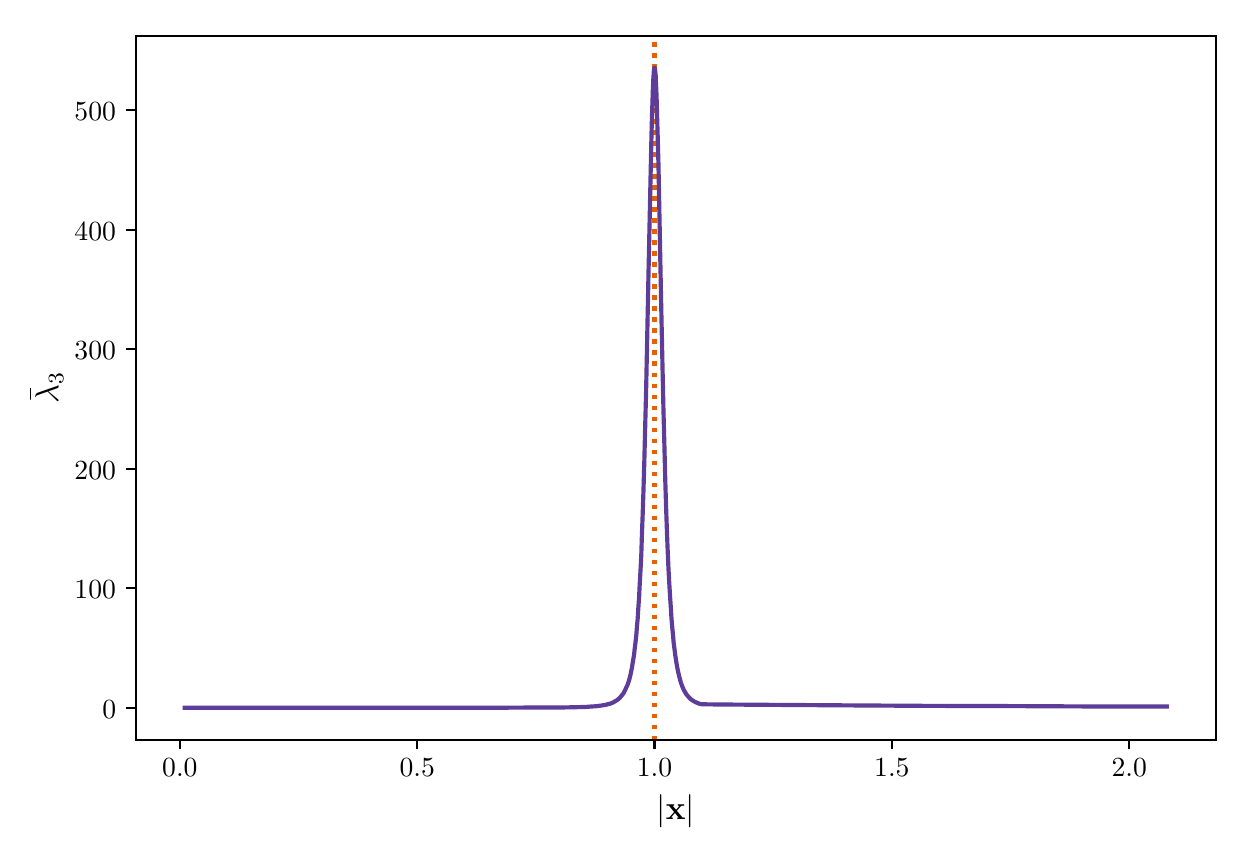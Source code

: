\begingroup%
\makeatletter%
\begin{pgfpicture}%
\pgfpathrectangle{\pgfpointorigin}{\pgfqpoint{6.0in}{4.0in}}%
\pgfusepath{use as bounding box, clip}%
\begin{pgfscope}%
\pgfsetbuttcap%
\pgfsetmiterjoin%
\definecolor{currentfill}{rgb}{1.0,1.0,1.0}%
\pgfsetfillcolor{currentfill}%
\pgfsetlinewidth{0.0pt}%
\definecolor{currentstroke}{rgb}{1.0,1.0,1.0}%
\pgfsetstrokecolor{currentstroke}%
\pgfsetdash{}{0pt}%
\pgfpathmoveto{\pgfqpoint{0.0in}{0.0in}}%
\pgfpathlineto{\pgfqpoint{6.0in}{0.0in}}%
\pgfpathlineto{\pgfqpoint{6.0in}{4.0in}}%
\pgfpathlineto{\pgfqpoint{0.0in}{4.0in}}%
\pgfpathclose%
\pgfusepath{fill}%
\end{pgfscope}%
\begin{pgfscope}%
\pgfsetbuttcap%
\pgfsetmiterjoin%
\pgfsetlinewidth{0.0pt}%
\definecolor{currentstroke}{rgb}{0.0,0.0,0.0}%
\pgfsetstrokecolor{currentstroke}%
\pgfsetstrokeopacity{0.0}%
\pgfsetdash{}{0pt}%
\pgfpathmoveto{\pgfqpoint{0.54in}{0.44in}}%
\pgfpathlineto{\pgfqpoint{5.94in}{0.44in}}%
\pgfpathlineto{\pgfqpoint{5.94in}{3.96in}}%
\pgfpathlineto{\pgfqpoint{0.54in}{3.96in}}%
\pgfpathclose%
\pgfusepath{}%
\end{pgfscope}%
\begin{pgfscope}%
\pgfsetbuttcap%
\pgfsetroundjoin%
\definecolor{currentfill}{rgb}{0.0,0.0,0.0}%
\pgfsetfillcolor{currentfill}%
\pgfsetlinewidth{0.803pt}%
\definecolor{currentstroke}{rgb}{0.0,0.0,0.0}%
\pgfsetstrokecolor{currentstroke}%
\pgfsetdash{}{0pt}%
\pgfsys@defobject{currentmarker}{\pgfqpoint{0.0in}{-0.049in}}{\pgfqpoint{0.0in}{0.0in}}{%
\pgfpathmoveto{\pgfqpoint{0.0in}{0.0in}}%
\pgfpathlineto{\pgfqpoint{0.0in}{-0.049in}}%
\pgfusepath{stroke,fill}%
}%
\begin{pgfscope}%
\pgfsys@transformshift{0.761in}{0.44in}%
\pgfsys@useobject{currentmarker}{}%
\end{pgfscope}%
\end{pgfscope}%
\begin{pgfscope}%
\pgftext[x=0.761in,y=0.343in,,top]{\sffamily\fontsize{10.0}{12.0}\selectfont \(\displaystyle 0.0\)}%
\end{pgfscope}%
\begin{pgfscope}%
\pgfsetbuttcap%
\pgfsetroundjoin%
\definecolor{currentfill}{rgb}{0.0,0.0,0.0}%
\pgfsetfillcolor{currentfill}%
\pgfsetlinewidth{0.803pt}%
\definecolor{currentstroke}{rgb}{0.0,0.0,0.0}%
\pgfsetstrokecolor{currentstroke}%
\pgfsetdash{}{0pt}%
\pgfsys@defobject{currentmarker}{\pgfqpoint{0.0in}{-0.049in}}{\pgfqpoint{0.0in}{0.0in}}{%
\pgfpathmoveto{\pgfqpoint{0.0in}{0.0in}}%
\pgfpathlineto{\pgfqpoint{0.0in}{-0.049in}}%
\pgfusepath{stroke,fill}%
}%
\begin{pgfscope}%
\pgfsys@transformshift{1.948in}{0.44in}%
\pgfsys@useobject{currentmarker}{}%
\end{pgfscope}%
\end{pgfscope}%
\begin{pgfscope}%
\pgftext[x=1.948in,y=0.343in,,top]{\sffamily\fontsize{10.0}{12.0}\selectfont \(\displaystyle 0.5\)}%
\end{pgfscope}%
\begin{pgfscope}%
\pgfsetbuttcap%
\pgfsetroundjoin%
\definecolor{currentfill}{rgb}{0.0,0.0,0.0}%
\pgfsetfillcolor{currentfill}%
\pgfsetlinewidth{0.803pt}%
\definecolor{currentstroke}{rgb}{0.0,0.0,0.0}%
\pgfsetstrokecolor{currentstroke}%
\pgfsetdash{}{0pt}%
\pgfsys@defobject{currentmarker}{\pgfqpoint{0.0in}{-0.049in}}{\pgfqpoint{0.0in}{0.0in}}{%
\pgfpathmoveto{\pgfqpoint{0.0in}{0.0in}}%
\pgfpathlineto{\pgfqpoint{0.0in}{-0.049in}}%
\pgfusepath{stroke,fill}%
}%
\begin{pgfscope}%
\pgfsys@transformshift{3.134in}{0.44in}%
\pgfsys@useobject{currentmarker}{}%
\end{pgfscope}%
\end{pgfscope}%
\begin{pgfscope}%
\pgftext[x=3.134in,y=0.343in,,top]{\sffamily\fontsize{10.0}{12.0}\selectfont \(\displaystyle 1.0\)}%
\end{pgfscope}%
\begin{pgfscope}%
\pgfsetbuttcap%
\pgfsetroundjoin%
\definecolor{currentfill}{rgb}{0.0,0.0,0.0}%
\pgfsetfillcolor{currentfill}%
\pgfsetlinewidth{0.803pt}%
\definecolor{currentstroke}{rgb}{0.0,0.0,0.0}%
\pgfsetstrokecolor{currentstroke}%
\pgfsetdash{}{0pt}%
\pgfsys@defobject{currentmarker}{\pgfqpoint{0.0in}{-0.049in}}{\pgfqpoint{0.0in}{0.0in}}{%
\pgfpathmoveto{\pgfqpoint{0.0in}{0.0in}}%
\pgfpathlineto{\pgfqpoint{0.0in}{-0.049in}}%
\pgfusepath{stroke,fill}%
}%
\begin{pgfscope}%
\pgfsys@transformshift{4.321in}{0.44in}%
\pgfsys@useobject{currentmarker}{}%
\end{pgfscope}%
\end{pgfscope}%
\begin{pgfscope}%
\pgftext[x=4.321in,y=0.343in,,top]{\sffamily\fontsize{10.0}{12.0}\selectfont \(\displaystyle 1.5\)}%
\end{pgfscope}%
\begin{pgfscope}%
\pgfsetbuttcap%
\pgfsetroundjoin%
\definecolor{currentfill}{rgb}{0.0,0.0,0.0}%
\pgfsetfillcolor{currentfill}%
\pgfsetlinewidth{0.803pt}%
\definecolor{currentstroke}{rgb}{0.0,0.0,0.0}%
\pgfsetstrokecolor{currentstroke}%
\pgfsetdash{}{0pt}%
\pgfsys@defobject{currentmarker}{\pgfqpoint{0.0in}{-0.049in}}{\pgfqpoint{0.0in}{0.0in}}{%
\pgfpathmoveto{\pgfqpoint{0.0in}{0.0in}}%
\pgfpathlineto{\pgfqpoint{0.0in}{-0.049in}}%
\pgfusepath{stroke,fill}%
}%
\begin{pgfscope}%
\pgfsys@transformshift{5.508in}{0.44in}%
\pgfsys@useobject{currentmarker}{}%
\end{pgfscope}%
\end{pgfscope}%
\begin{pgfscope}%
\pgftext[x=5.508in,y=0.343in,,top]{\sffamily\fontsize{10.0}{12.0}\selectfont \(\displaystyle 2.0\)}%
\end{pgfscope}%
\begin{pgfscope}%
\pgftext[x=3.24in,y=0.167in,,top]{\sffamily\fontsize{12.0}{14.4}\selectfont \(\displaystyle \left|\mathbf{x}\right|\)}%
\end{pgfscope}%
\begin{pgfscope}%
\pgfsetbuttcap%
\pgfsetroundjoin%
\definecolor{currentfill}{rgb}{0.0,0.0,0.0}%
\pgfsetfillcolor{currentfill}%
\pgfsetlinewidth{0.803pt}%
\definecolor{currentstroke}{rgb}{0.0,0.0,0.0}%
\pgfsetstrokecolor{currentstroke}%
\pgfsetdash{}{0pt}%
\pgfsys@defobject{currentmarker}{\pgfqpoint{-0.049in}{0.0in}}{\pgfqpoint{0.0in}{0.0in}}{%
\pgfpathmoveto{\pgfqpoint{0.0in}{0.0in}}%
\pgfpathlineto{\pgfqpoint{-0.049in}{0.0in}}%
\pgfusepath{stroke,fill}%
}%
\begin{pgfscope}%
\pgfsys@transformshift{0.54in}{0.6in}%
\pgfsys@useobject{currentmarker}{}%
\end{pgfscope}%
\end{pgfscope}%
\begin{pgfscope}%
\pgftext[x=0.373in,y=0.547in,left,base]{\sffamily\fontsize{10.0}{12.0}\selectfont \(\displaystyle 0\)}%
\end{pgfscope}%
\begin{pgfscope}%
\pgfsetbuttcap%
\pgfsetroundjoin%
\definecolor{currentfill}{rgb}{0.0,0.0,0.0}%
\pgfsetfillcolor{currentfill}%
\pgfsetlinewidth{0.803pt}%
\definecolor{currentstroke}{rgb}{0.0,0.0,0.0}%
\pgfsetstrokecolor{currentstroke}%
\pgfsetdash{}{0pt}%
\pgfsys@defobject{currentmarker}{\pgfqpoint{-0.049in}{0.0in}}{\pgfqpoint{0.0in}{0.0in}}{%
\pgfpathmoveto{\pgfqpoint{0.0in}{0.0in}}%
\pgfpathlineto{\pgfqpoint{-0.049in}{0.0in}}%
\pgfusepath{stroke,fill}%
}%
\begin{pgfscope}%
\pgfsys@transformshift{0.54in}{1.198in}%
\pgfsys@useobject{currentmarker}{}%
\end{pgfscope}%
\end{pgfscope}%
\begin{pgfscope}%
\pgftext[x=0.234in,y=1.145in,left,base]{\sffamily\fontsize{10.0}{12.0}\selectfont \(\displaystyle 100\)}%
\end{pgfscope}%
\begin{pgfscope}%
\pgfsetbuttcap%
\pgfsetroundjoin%
\definecolor{currentfill}{rgb}{0.0,0.0,0.0}%
\pgfsetfillcolor{currentfill}%
\pgfsetlinewidth{0.803pt}%
\definecolor{currentstroke}{rgb}{0.0,0.0,0.0}%
\pgfsetstrokecolor{currentstroke}%
\pgfsetdash{}{0pt}%
\pgfsys@defobject{currentmarker}{\pgfqpoint{-0.049in}{0.0in}}{\pgfqpoint{0.0in}{0.0in}}{%
\pgfpathmoveto{\pgfqpoint{0.0in}{0.0in}}%
\pgfpathlineto{\pgfqpoint{-0.049in}{0.0in}}%
\pgfusepath{stroke,fill}%
}%
\begin{pgfscope}%
\pgfsys@transformshift{0.54in}{1.795in}%
\pgfsys@useobject{currentmarker}{}%
\end{pgfscope}%
\end{pgfscope}%
\begin{pgfscope}%
\pgftext[x=0.234in,y=1.742in,left,base]{\sffamily\fontsize{10.0}{12.0}\selectfont \(\displaystyle 200\)}%
\end{pgfscope}%
\begin{pgfscope}%
\pgfsetbuttcap%
\pgfsetroundjoin%
\definecolor{currentfill}{rgb}{0.0,0.0,0.0}%
\pgfsetfillcolor{currentfill}%
\pgfsetlinewidth{0.803pt}%
\definecolor{currentstroke}{rgb}{0.0,0.0,0.0}%
\pgfsetstrokecolor{currentstroke}%
\pgfsetdash{}{0pt}%
\pgfsys@defobject{currentmarker}{\pgfqpoint{-0.049in}{0.0in}}{\pgfqpoint{0.0in}{0.0in}}{%
\pgfpathmoveto{\pgfqpoint{0.0in}{0.0in}}%
\pgfpathlineto{\pgfqpoint{-0.049in}{0.0in}}%
\pgfusepath{stroke,fill}%
}%
\begin{pgfscope}%
\pgfsys@transformshift{0.54in}{2.393in}%
\pgfsys@useobject{currentmarker}{}%
\end{pgfscope}%
\end{pgfscope}%
\begin{pgfscope}%
\pgftext[x=0.234in,y=2.34in,left,base]{\sffamily\fontsize{10.0}{12.0}\selectfont \(\displaystyle 300\)}%
\end{pgfscope}%
\begin{pgfscope}%
\pgfsetbuttcap%
\pgfsetroundjoin%
\definecolor{currentfill}{rgb}{0.0,0.0,0.0}%
\pgfsetfillcolor{currentfill}%
\pgfsetlinewidth{0.803pt}%
\definecolor{currentstroke}{rgb}{0.0,0.0,0.0}%
\pgfsetstrokecolor{currentstroke}%
\pgfsetdash{}{0pt}%
\pgfsys@defobject{currentmarker}{\pgfqpoint{-0.049in}{0.0in}}{\pgfqpoint{0.0in}{0.0in}}{%
\pgfpathmoveto{\pgfqpoint{0.0in}{0.0in}}%
\pgfpathlineto{\pgfqpoint{-0.049in}{0.0in}}%
\pgfusepath{stroke,fill}%
}%
\begin{pgfscope}%
\pgfsys@transformshift{0.54in}{2.99in}%
\pgfsys@useobject{currentmarker}{}%
\end{pgfscope}%
\end{pgfscope}%
\begin{pgfscope}%
\pgftext[x=0.234in,y=2.938in,left,base]{\sffamily\fontsize{10.0}{12.0}\selectfont \(\displaystyle 400\)}%
\end{pgfscope}%
\begin{pgfscope}%
\pgfsetbuttcap%
\pgfsetroundjoin%
\definecolor{currentfill}{rgb}{0.0,0.0,0.0}%
\pgfsetfillcolor{currentfill}%
\pgfsetlinewidth{0.803pt}%
\definecolor{currentstroke}{rgb}{0.0,0.0,0.0}%
\pgfsetstrokecolor{currentstroke}%
\pgfsetdash{}{0pt}%
\pgfsys@defobject{currentmarker}{\pgfqpoint{-0.049in}{0.0in}}{\pgfqpoint{0.0in}{0.0in}}{%
\pgfpathmoveto{\pgfqpoint{0.0in}{0.0in}}%
\pgfpathlineto{\pgfqpoint{-0.049in}{0.0in}}%
\pgfusepath{stroke,fill}%
}%
\begin{pgfscope}%
\pgfsys@transformshift{0.54in}{3.588in}%
\pgfsys@useobject{currentmarker}{}%
\end{pgfscope}%
\end{pgfscope}%
\begin{pgfscope}%
\pgftext[x=0.234in,y=3.535in,left,base]{\sffamily\fontsize{10.0}{12.0}\selectfont \(\displaystyle 500\)}%
\end{pgfscope}%
\begin{pgfscope}%
\pgftext[x=0.179in,y=2.2in,,bottom,rotate=90.0]{\sffamily\fontsize{12.0}{14.4}\selectfont \(\displaystyle \bar{\lambda}_{3}\)}%
\end{pgfscope}%
\begin{pgfscope}%
\pgfpathrectangle{\pgfqpoint{0.54in}{0.44in}}{\pgfqpoint{5.4in}{3.52in}}%
\pgfusepath{clip}%
\pgfsetbuttcap%
\pgfsetroundjoin%
\pgfsetlinewidth{1.506pt}%
\definecolor{currentstroke}{rgb}{0.902,0.38,0.004}%
\pgfsetstrokecolor{currentstroke}%
\pgfsetdash{{1.5pt}{2.475pt}}{0.0pt}%
\pgfpathmoveto{\pgfqpoint{3.134in}{0.44in}}%
\pgfpathlineto{\pgfqpoint{3.134in}{3.96in}}%
\pgfusepath{stroke}%
\end{pgfscope}%
\begin{pgfscope}%
\pgfpathrectangle{\pgfqpoint{0.54in}{0.44in}}{\pgfqpoint{5.4in}{3.52in}}%
\pgfusepath{clip}%
\pgfsetrectcap%
\pgfsetroundjoin%
\pgfsetlinewidth{1.506pt}%
\definecolor{currentstroke}{rgb}{0.369,0.235,0.6}%
\pgfsetstrokecolor{currentstroke}%
\pgfsetdash{}{0pt}%
\pgfpathmoveto{\pgfqpoint{0.785in}{0.6in}}%
\pgfpathlineto{\pgfqpoint{2.402in}{0.6in}}%
\pgfpathlineto{\pgfqpoint{2.402in}{0.6in}}%
\pgfpathlineto{\pgfqpoint{2.582in}{0.601in}}%
\pgfpathlineto{\pgfqpoint{2.582in}{0.601in}}%
\pgfpathlineto{\pgfqpoint{2.671in}{0.601in}}%
\pgfpathlineto{\pgfqpoint{2.671in}{0.601in}}%
\pgfpathlineto{\pgfqpoint{2.726in}{0.602in}}%
\pgfpathlineto{\pgfqpoint{2.766in}{0.603in}}%
\pgfpathlineto{\pgfqpoint{2.766in}{0.603in}}%
\pgfpathlineto{\pgfqpoint{2.796in}{0.604in}}%
\pgfpathlineto{\pgfqpoint{2.796in}{0.604in}}%
\pgfpathlineto{\pgfqpoint{2.82in}{0.606in}}%
\pgfpathlineto{\pgfqpoint{2.82in}{0.606in}}%
\pgfpathlineto{\pgfqpoint{2.84in}{0.607in}}%
\pgfpathlineto{\pgfqpoint{2.856in}{0.609in}}%
\pgfpathlineto{\pgfqpoint{2.87in}{0.611in}}%
\pgfpathlineto{\pgfqpoint{2.87in}{0.611in}}%
\pgfpathlineto{\pgfqpoint{2.883in}{0.613in}}%
\pgfpathlineto{\pgfqpoint{2.883in}{0.613in}}%
\pgfpathlineto{\pgfqpoint{2.894in}{0.615in}}%
\pgfpathlineto{\pgfqpoint{2.903in}{0.618in}}%
\pgfpathlineto{\pgfqpoint{2.903in}{0.618in}}%
\pgfpathlineto{\pgfqpoint{2.912in}{0.62in}}%
\pgfpathlineto{\pgfqpoint{2.912in}{0.62in}}%
\pgfpathlineto{\pgfqpoint{2.92in}{0.623in}}%
\pgfpathlineto{\pgfqpoint{2.927in}{0.626in}}%
\pgfpathlineto{\pgfqpoint{2.927in}{0.626in}}%
\pgfpathlineto{\pgfqpoint{2.934in}{0.63in}}%
\pgfpathlineto{\pgfqpoint{2.94in}{0.634in}}%
\pgfpathlineto{\pgfqpoint{2.94in}{0.634in}}%
\pgfpathlineto{\pgfqpoint{2.946in}{0.637in}}%
\pgfpathlineto{\pgfqpoint{2.946in}{0.637in}}%
\pgfpathlineto{\pgfqpoint{2.952in}{0.642in}}%
\pgfpathlineto{\pgfqpoint{2.957in}{0.646in}}%
\pgfpathlineto{\pgfqpoint{2.962in}{0.651in}}%
\pgfpathlineto{\pgfqpoint{2.967in}{0.657in}}%
\pgfpathlineto{\pgfqpoint{2.967in}{0.657in}}%
\pgfpathlineto{\pgfqpoint{2.972in}{0.663in}}%
\pgfpathlineto{\pgfqpoint{2.977in}{0.669in}}%
\pgfpathlineto{\pgfqpoint{2.981in}{0.676in}}%
\pgfpathlineto{\pgfqpoint{2.985in}{0.684in}}%
\pgfpathlineto{\pgfqpoint{2.989in}{0.692in}}%
\pgfpathlineto{\pgfqpoint{2.989in}{0.692in}}%
\pgfpathlineto{\pgfqpoint{2.993in}{0.701in}}%
\pgfpathlineto{\pgfqpoint{2.998in}{0.711in}}%
\pgfpathlineto{\pgfqpoint{3.002in}{0.722in}}%
\pgfpathlineto{\pgfqpoint{3.002in}{0.722in}}%
\pgfpathlineto{\pgfqpoint{3.006in}{0.734in}}%
\pgfpathlineto{\pgfqpoint{3.01in}{0.748in}}%
\pgfpathlineto{\pgfqpoint{3.014in}{0.764in}}%
\pgfpathlineto{\pgfqpoint{3.017in}{0.78in}}%
\pgfpathlineto{\pgfqpoint{3.017in}{0.78in}}%
\pgfpathlineto{\pgfqpoint{3.021in}{0.798in}}%
\pgfpathlineto{\pgfqpoint{3.021in}{0.798in}}%
\pgfpathlineto{\pgfqpoint{3.024in}{0.818in}}%
\pgfpathlineto{\pgfqpoint{3.024in}{0.818in}}%
\pgfpathlineto{\pgfqpoint{3.028in}{0.841in}}%
\pgfpathlineto{\pgfqpoint{3.032in}{0.866in}}%
\pgfpathlineto{\pgfqpoint{3.035in}{0.894in}}%
\pgfpathlineto{\pgfqpoint{3.039in}{0.926in}}%
\pgfpathlineto{\pgfqpoint{3.043in}{0.961in}}%
\pgfpathlineto{\pgfqpoint{3.046in}{1.001in}}%
\pgfpathlineto{\pgfqpoint{3.05in}{1.045in}}%
\pgfpathlineto{\pgfqpoint{3.05in}{1.045in}}%
\pgfpathlineto{\pgfqpoint{3.053in}{1.095in}}%
\pgfpathlineto{\pgfqpoint{3.057in}{1.151in}}%
\pgfpathlineto{\pgfqpoint{3.057in}{1.151in}}%
\pgfpathlineto{\pgfqpoint{3.06in}{1.214in}}%
\pgfpathlineto{\pgfqpoint{3.06in}{1.214in}}%
\pgfpathlineto{\pgfqpoint{3.064in}{1.284in}}%
\pgfpathlineto{\pgfqpoint{3.064in}{1.284in}}%
\pgfpathlineto{\pgfqpoint{3.068in}{1.362in}}%
\pgfpathlineto{\pgfqpoint{3.068in}{1.362in}}%
\pgfpathlineto{\pgfqpoint{3.071in}{1.459in}}%
\pgfpathlineto{\pgfqpoint{3.071in}{1.459in}}%
\pgfpathlineto{\pgfqpoint{3.075in}{1.567in}}%
\pgfpathlineto{\pgfqpoint{3.079in}{1.688in}}%
\pgfpathlineto{\pgfqpoint{3.079in}{1.688in}}%
\pgfpathlineto{\pgfqpoint{3.083in}{1.823in}}%
\pgfpathlineto{\pgfqpoint{3.083in}{1.823in}}%
\pgfpathlineto{\pgfqpoint{3.087in}{1.985in}}%
\pgfpathlineto{\pgfqpoint{3.087in}{1.985in}}%
\pgfpathlineto{\pgfqpoint{3.092in}{2.178in}}%
\pgfpathlineto{\pgfqpoint{3.092in}{2.178in}}%
\pgfpathlineto{\pgfqpoint{3.097in}{2.421in}}%
\pgfpathlineto{\pgfqpoint{3.104in}{2.768in}}%
\pgfpathlineto{\pgfqpoint{3.104in}{2.768in}}%
\pgfpathlineto{\pgfqpoint{3.114in}{3.235in}}%
\pgfpathlineto{\pgfqpoint{3.114in}{3.235in}}%
\pgfpathlineto{\pgfqpoint{3.118in}{3.42in}}%
\pgfpathlineto{\pgfqpoint{3.118in}{3.42in}}%
\pgfpathlineto{\pgfqpoint{3.121in}{3.541in}}%
\pgfpathlineto{\pgfqpoint{3.121in}{3.541in}}%
\pgfpathlineto{\pgfqpoint{3.124in}{3.632in}}%
\pgfpathlineto{\pgfqpoint{3.124in}{3.632in}}%
\pgfpathlineto{\pgfqpoint{3.126in}{3.697in}}%
\pgfpathlineto{\pgfqpoint{3.126in}{3.697in}}%
\pgfpathlineto{\pgfqpoint{3.128in}{3.741in}}%
\pgfpathlineto{\pgfqpoint{3.13in}{3.769in}}%
\pgfpathlineto{\pgfqpoint{3.131in}{3.785in}}%
\pgfpathlineto{\pgfqpoint{3.131in}{3.785in}}%
\pgfpathlineto{\pgfqpoint{3.132in}{3.793in}}%
\pgfpathlineto{\pgfqpoint{3.133in}{3.798in}}%
\pgfpathlineto{\pgfqpoint{3.133in}{3.798in}}%
\pgfpathlineto{\pgfqpoint{3.134in}{3.8in}}%
\pgfpathlineto{\pgfqpoint{3.134in}{3.8in}}%
\pgfpathlineto{\pgfqpoint{3.135in}{3.8in}}%
\pgfpathlineto{\pgfqpoint{3.135in}{3.799in}}%
\pgfpathlineto{\pgfqpoint{3.136in}{3.796in}}%
\pgfpathlineto{\pgfqpoint{3.136in}{3.796in}}%
\pgfpathlineto{\pgfqpoint{3.137in}{3.789in}}%
\pgfpathlineto{\pgfqpoint{3.137in}{3.789in}}%
\pgfpathlineto{\pgfqpoint{3.138in}{3.779in}}%
\pgfpathlineto{\pgfqpoint{3.138in}{3.779in}}%
\pgfpathlineto{\pgfqpoint{3.14in}{3.761in}}%
\pgfpathlineto{\pgfqpoint{3.14in}{3.761in}}%
\pgfpathlineto{\pgfqpoint{3.141in}{3.731in}}%
\pgfpathlineto{\pgfqpoint{3.141in}{3.731in}}%
\pgfpathlineto{\pgfqpoint{3.143in}{3.693in}}%
\pgfpathlineto{\pgfqpoint{3.145in}{3.638in}}%
\pgfpathlineto{\pgfqpoint{3.145in}{3.638in}}%
\pgfpathlineto{\pgfqpoint{3.147in}{3.561in}}%
\pgfpathlineto{\pgfqpoint{3.15in}{3.458in}}%
\pgfpathlineto{\pgfqpoint{3.15in}{3.458in}}%
\pgfpathlineto{\pgfqpoint{3.154in}{3.313in}}%
\pgfpathlineto{\pgfqpoint{3.154in}{3.313in}}%
\pgfpathlineto{\pgfqpoint{3.158in}{3.103in}}%
\pgfpathlineto{\pgfqpoint{3.158in}{3.103in}}%
\pgfpathlineto{\pgfqpoint{3.167in}{2.64in}}%
\pgfpathlineto{\pgfqpoint{3.167in}{2.64in}}%
\pgfpathlineto{\pgfqpoint{3.174in}{2.31in}}%
\pgfpathlineto{\pgfqpoint{3.174in}{2.31in}}%
\pgfpathlineto{\pgfqpoint{3.179in}{2.084in}}%
\pgfpathlineto{\pgfqpoint{3.179in}{2.084in}}%
\pgfpathlineto{\pgfqpoint{3.184in}{1.894in}}%
\pgfpathlineto{\pgfqpoint{3.188in}{1.735in}}%
\pgfpathlineto{\pgfqpoint{3.188in}{1.735in}}%
\pgfpathlineto{\pgfqpoint{3.192in}{1.605in}}%
\pgfpathlineto{\pgfqpoint{3.192in}{1.605in}}%
\pgfpathlineto{\pgfqpoint{3.196in}{1.488in}}%
\pgfpathlineto{\pgfqpoint{3.196in}{1.488in}}%
\pgfpathlineto{\pgfqpoint{3.2in}{1.385in}}%
\pgfpathlineto{\pgfqpoint{3.2in}{1.385in}}%
\pgfpathlineto{\pgfqpoint{3.204in}{1.294in}}%
\pgfpathlineto{\pgfqpoint{3.204in}{1.294in}}%
\pgfpathlineto{\pgfqpoint{3.208in}{1.221in}}%
\pgfpathlineto{\pgfqpoint{3.212in}{1.155in}}%
\pgfpathlineto{\pgfqpoint{3.216in}{1.097in}}%
\pgfpathlineto{\pgfqpoint{3.219in}{1.046in}}%
\pgfpathlineto{\pgfqpoint{3.219in}{1.046in}}%
\pgfpathlineto{\pgfqpoint{3.223in}{1.0in}}%
\pgfpathlineto{\pgfqpoint{3.223in}{1.0in}}%
\pgfpathlineto{\pgfqpoint{3.227in}{0.96in}}%
\pgfpathlineto{\pgfqpoint{3.23in}{0.924in}}%
\pgfpathlineto{\pgfqpoint{3.234in}{0.893in}}%
\pgfpathlineto{\pgfqpoint{3.234in}{0.893in}}%
\pgfpathlineto{\pgfqpoint{3.238in}{0.862in}}%
\pgfpathlineto{\pgfqpoint{3.242in}{0.835in}}%
\pgfpathlineto{\pgfqpoint{3.242in}{0.835in}}%
\pgfpathlineto{\pgfqpoint{3.246in}{0.811in}}%
\pgfpathlineto{\pgfqpoint{3.25in}{0.79in}}%
\pgfpathlineto{\pgfqpoint{3.25in}{0.79in}}%
\pgfpathlineto{\pgfqpoint{3.254in}{0.772in}}%
\pgfpathlineto{\pgfqpoint{3.254in}{0.772in}}%
\pgfpathlineto{\pgfqpoint{3.258in}{0.755in}}%
\pgfpathlineto{\pgfqpoint{3.258in}{0.755in}}%
\pgfpathlineto{\pgfqpoint{3.262in}{0.741in}}%
\pgfpathlineto{\pgfqpoint{3.262in}{0.741in}}%
\pgfpathlineto{\pgfqpoint{3.265in}{0.728in}}%
\pgfpathlineto{\pgfqpoint{3.265in}{0.728in}}%
\pgfpathlineto{\pgfqpoint{3.27in}{0.715in}}%
\pgfpathlineto{\pgfqpoint{3.27in}{0.715in}}%
\pgfpathlineto{\pgfqpoint{3.274in}{0.704in}}%
\pgfpathlineto{\pgfqpoint{3.274in}{0.704in}}%
\pgfpathlineto{\pgfqpoint{3.278in}{0.695in}}%
\pgfpathlineto{\pgfqpoint{3.278in}{0.695in}}%
\pgfpathlineto{\pgfqpoint{3.282in}{0.686in}}%
\pgfpathlineto{\pgfqpoint{3.282in}{0.686in}}%
\pgfpathlineto{\pgfqpoint{3.287in}{0.678in}}%
\pgfpathlineto{\pgfqpoint{3.287in}{0.678in}}%
\pgfpathlineto{\pgfqpoint{3.291in}{0.67in}}%
\pgfpathlineto{\pgfqpoint{3.296in}{0.664in}}%
\pgfpathlineto{\pgfqpoint{3.296in}{0.664in}}%
\pgfpathlineto{\pgfqpoint{3.301in}{0.658in}}%
\pgfpathlineto{\pgfqpoint{3.306in}{0.652in}}%
\pgfpathlineto{\pgfqpoint{3.311in}{0.647in}}%
\pgfpathlineto{\pgfqpoint{3.311in}{0.647in}}%
\pgfpathlineto{\pgfqpoint{3.316in}{0.642in}}%
\pgfpathlineto{\pgfqpoint{3.322in}{0.638in}}%
\pgfpathlineto{\pgfqpoint{3.322in}{0.638in}}%
\pgfpathlineto{\pgfqpoint{3.328in}{0.634in}}%
\pgfpathlineto{\pgfqpoint{3.328in}{0.634in}}%
\pgfpathlineto{\pgfqpoint{3.334in}{0.63in}}%
\pgfpathlineto{\pgfqpoint{3.341in}{0.627in}}%
\pgfpathlineto{\pgfqpoint{3.348in}{0.624in}}%
\pgfpathlineto{\pgfqpoint{3.348in}{0.624in}}%
\pgfpathlineto{\pgfqpoint{3.355in}{0.621in}}%
\pgfpathlineto{\pgfqpoint{3.355in}{0.621in}}%
\pgfpathlineto{\pgfqpoint{3.364in}{0.618in}}%
\pgfpathlineto{\pgfqpoint{3.371in}{0.617in}}%
\pgfpathlineto{\pgfqpoint{3.371in}{0.617in}}%
\pgfpathlineto{\pgfqpoint{3.449in}{0.616in}}%
\pgfpathlineto{\pgfqpoint{3.584in}{0.615in}}%
\pgfpathlineto{\pgfqpoint{3.584in}{0.615in}}%
\pgfpathlineto{\pgfqpoint{4.173in}{0.611in}}%
\pgfpathlineto{\pgfqpoint{4.173in}{0.611in}}%
\pgfpathlineto{\pgfqpoint{4.504in}{0.609in}}%
\pgfpathlineto{\pgfqpoint{4.884in}{0.608in}}%
\pgfpathlineto{\pgfqpoint{4.884in}{0.608in}}%
\pgfpathlineto{\pgfqpoint{5.332in}{0.606in}}%
\pgfpathlineto{\pgfqpoint{5.695in}{0.606in}}%
\pgfpathlineto{\pgfqpoint{5.695in}{0.606in}}%
\pgfusepath{stroke}%
\end{pgfscope}%
\begin{pgfscope}%
\pgfsetrectcap%
\pgfsetmiterjoin%
\pgfsetlinewidth{0.803pt}%
\definecolor{currentstroke}{rgb}{0.0,0.0,0.0}%
\pgfsetstrokecolor{currentstroke}%
\pgfsetdash{}{0pt}%
\pgfpathmoveto{\pgfqpoint{0.54in}{0.44in}}%
\pgfpathlineto{\pgfqpoint{0.54in}{3.96in}}%
\pgfusepath{stroke}%
\end{pgfscope}%
\begin{pgfscope}%
\pgfsetrectcap%
\pgfsetmiterjoin%
\pgfsetlinewidth{0.803pt}%
\definecolor{currentstroke}{rgb}{0.0,0.0,0.0}%
\pgfsetstrokecolor{currentstroke}%
\pgfsetdash{}{0pt}%
\pgfpathmoveto{\pgfqpoint{5.94in}{0.44in}}%
\pgfpathlineto{\pgfqpoint{5.94in}{3.96in}}%
\pgfusepath{stroke}%
\end{pgfscope}%
\begin{pgfscope}%
\pgfsetrectcap%
\pgfsetmiterjoin%
\pgfsetlinewidth{0.803pt}%
\definecolor{currentstroke}{rgb}{0.0,0.0,0.0}%
\pgfsetstrokecolor{currentstroke}%
\pgfsetdash{}{0pt}%
\pgfpathmoveto{\pgfqpoint{0.54in}{0.44in}}%
\pgfpathlineto{\pgfqpoint{5.94in}{0.44in}}%
\pgfusepath{stroke}%
\end{pgfscope}%
\begin{pgfscope}%
\pgfsetrectcap%
\pgfsetmiterjoin%
\pgfsetlinewidth{0.803pt}%
\definecolor{currentstroke}{rgb}{0.0,0.0,0.0}%
\pgfsetstrokecolor{currentstroke}%
\pgfsetdash{}{0pt}%
\pgfpathmoveto{\pgfqpoint{0.54in}{3.96in}}%
\pgfpathlineto{\pgfqpoint{5.94in}{3.96in}}%
\pgfusepath{stroke}%
\end{pgfscope}%
\end{pgfpicture}%
\makeatother%
\endgroup%
